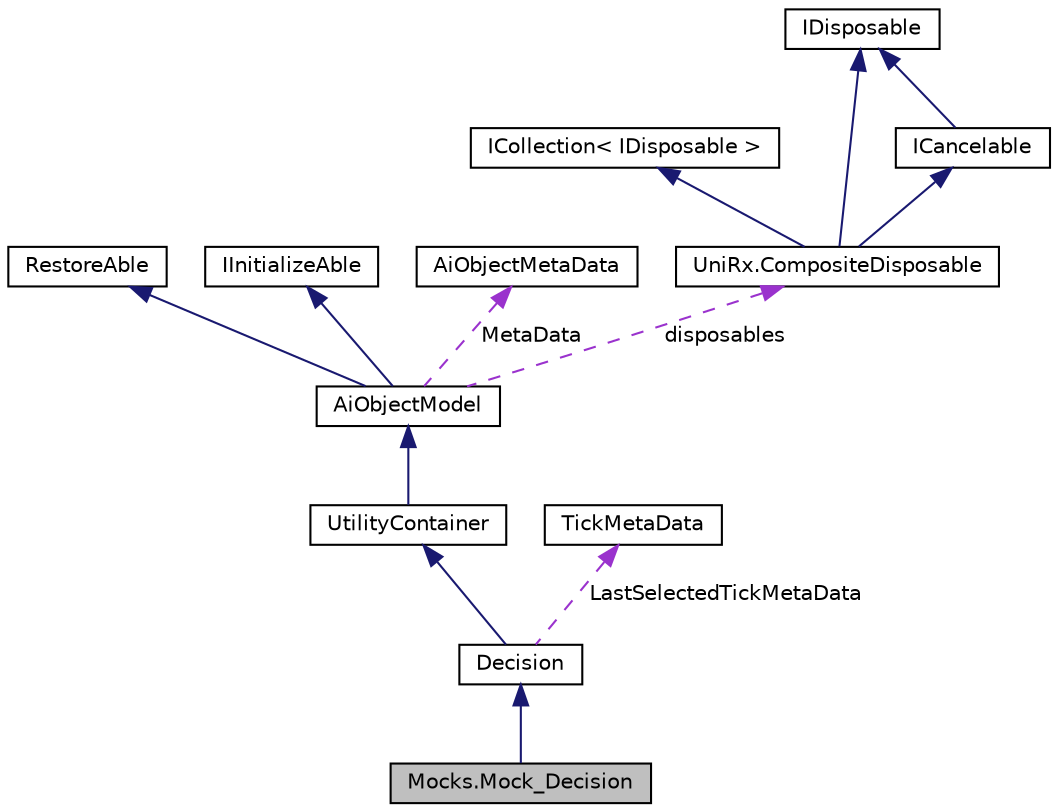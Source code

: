 digraph "Mocks.Mock_Decision"
{
 // LATEX_PDF_SIZE
  edge [fontname="Helvetica",fontsize="10",labelfontname="Helvetica",labelfontsize="10"];
  node [fontname="Helvetica",fontsize="10",shape=record];
  Node1 [label="Mocks.Mock_Decision",height=0.2,width=0.4,color="black", fillcolor="grey75", style="filled", fontcolor="black",tooltip=" "];
  Node2 -> Node1 [dir="back",color="midnightblue",fontsize="10",style="solid",fontname="Helvetica"];
  Node2 [label="Decision",height=0.2,width=0.4,color="black", fillcolor="white", style="filled",URL="$class_decision.html",tooltip=" "];
  Node3 -> Node2 [dir="back",color="midnightblue",fontsize="10",style="solid",fontname="Helvetica"];
  Node3 [label="UtilityContainer",height=0.2,width=0.4,color="black", fillcolor="white", style="filled",URL="$class_utility_container.html",tooltip=" "];
  Node4 -> Node3 [dir="back",color="midnightblue",fontsize="10",style="solid",fontname="Helvetica"];
  Node4 [label="AiObjectModel",height=0.2,width=0.4,color="black", fillcolor="white", style="filled",URL="$class_ai_object_model.html",tooltip=" "];
  Node5 -> Node4 [dir="back",color="midnightblue",fontsize="10",style="solid",fontname="Helvetica"];
  Node5 [label="RestoreAble",height=0.2,width=0.4,color="black", fillcolor="white", style="filled",URL="$class_restore_able.html",tooltip=" "];
  Node6 -> Node4 [dir="back",color="midnightblue",fontsize="10",style="solid",fontname="Helvetica"];
  Node6 [label="IInitializeAble",height=0.2,width=0.4,color="black", fillcolor="white", style="filled",tooltip=" "];
  Node7 -> Node4 [dir="back",color="darkorchid3",fontsize="10",style="dashed",label=" MetaData" ,fontname="Helvetica"];
  Node7 [label="AiObjectMetaData",height=0.2,width=0.4,color="black", fillcolor="white", style="filled",tooltip=" "];
  Node8 -> Node4 [dir="back",color="darkorchid3",fontsize="10",style="dashed",label=" disposables" ,fontname="Helvetica"];
  Node8 [label="UniRx.CompositeDisposable",height=0.2,width=0.4,color="black", fillcolor="white", style="filled",URL="$class_uni_rx_1_1_composite_disposable.html",tooltip=" "];
  Node9 -> Node8 [dir="back",color="midnightblue",fontsize="10",style="solid",fontname="Helvetica"];
  Node9 [label="ICollection\< IDisposable \>",height=0.2,width=0.4,color="black", fillcolor="white", style="filled",tooltip=" "];
  Node10 -> Node8 [dir="back",color="midnightblue",fontsize="10",style="solid",fontname="Helvetica"];
  Node10 [label="IDisposable",height=0.2,width=0.4,color="black", fillcolor="white", style="filled",tooltip=" "];
  Node11 -> Node8 [dir="back",color="midnightblue",fontsize="10",style="solid",fontname="Helvetica"];
  Node11 [label="ICancelable",height=0.2,width=0.4,color="black", fillcolor="white", style="filled",URL="$interface_uni_rx_1_1_i_cancelable.html",tooltip=" "];
  Node10 -> Node11 [dir="back",color="midnightblue",fontsize="10",style="solid",fontname="Helvetica"];
  Node12 -> Node2 [dir="back",color="darkorchid3",fontsize="10",style="dashed",label=" LastSelectedTickMetaData" ,fontname="Helvetica"];
  Node12 [label="TickMetaData",height=0.2,width=0.4,color="black", fillcolor="white", style="filled",URL="$class_tick_meta_data.html",tooltip=" "];
}
